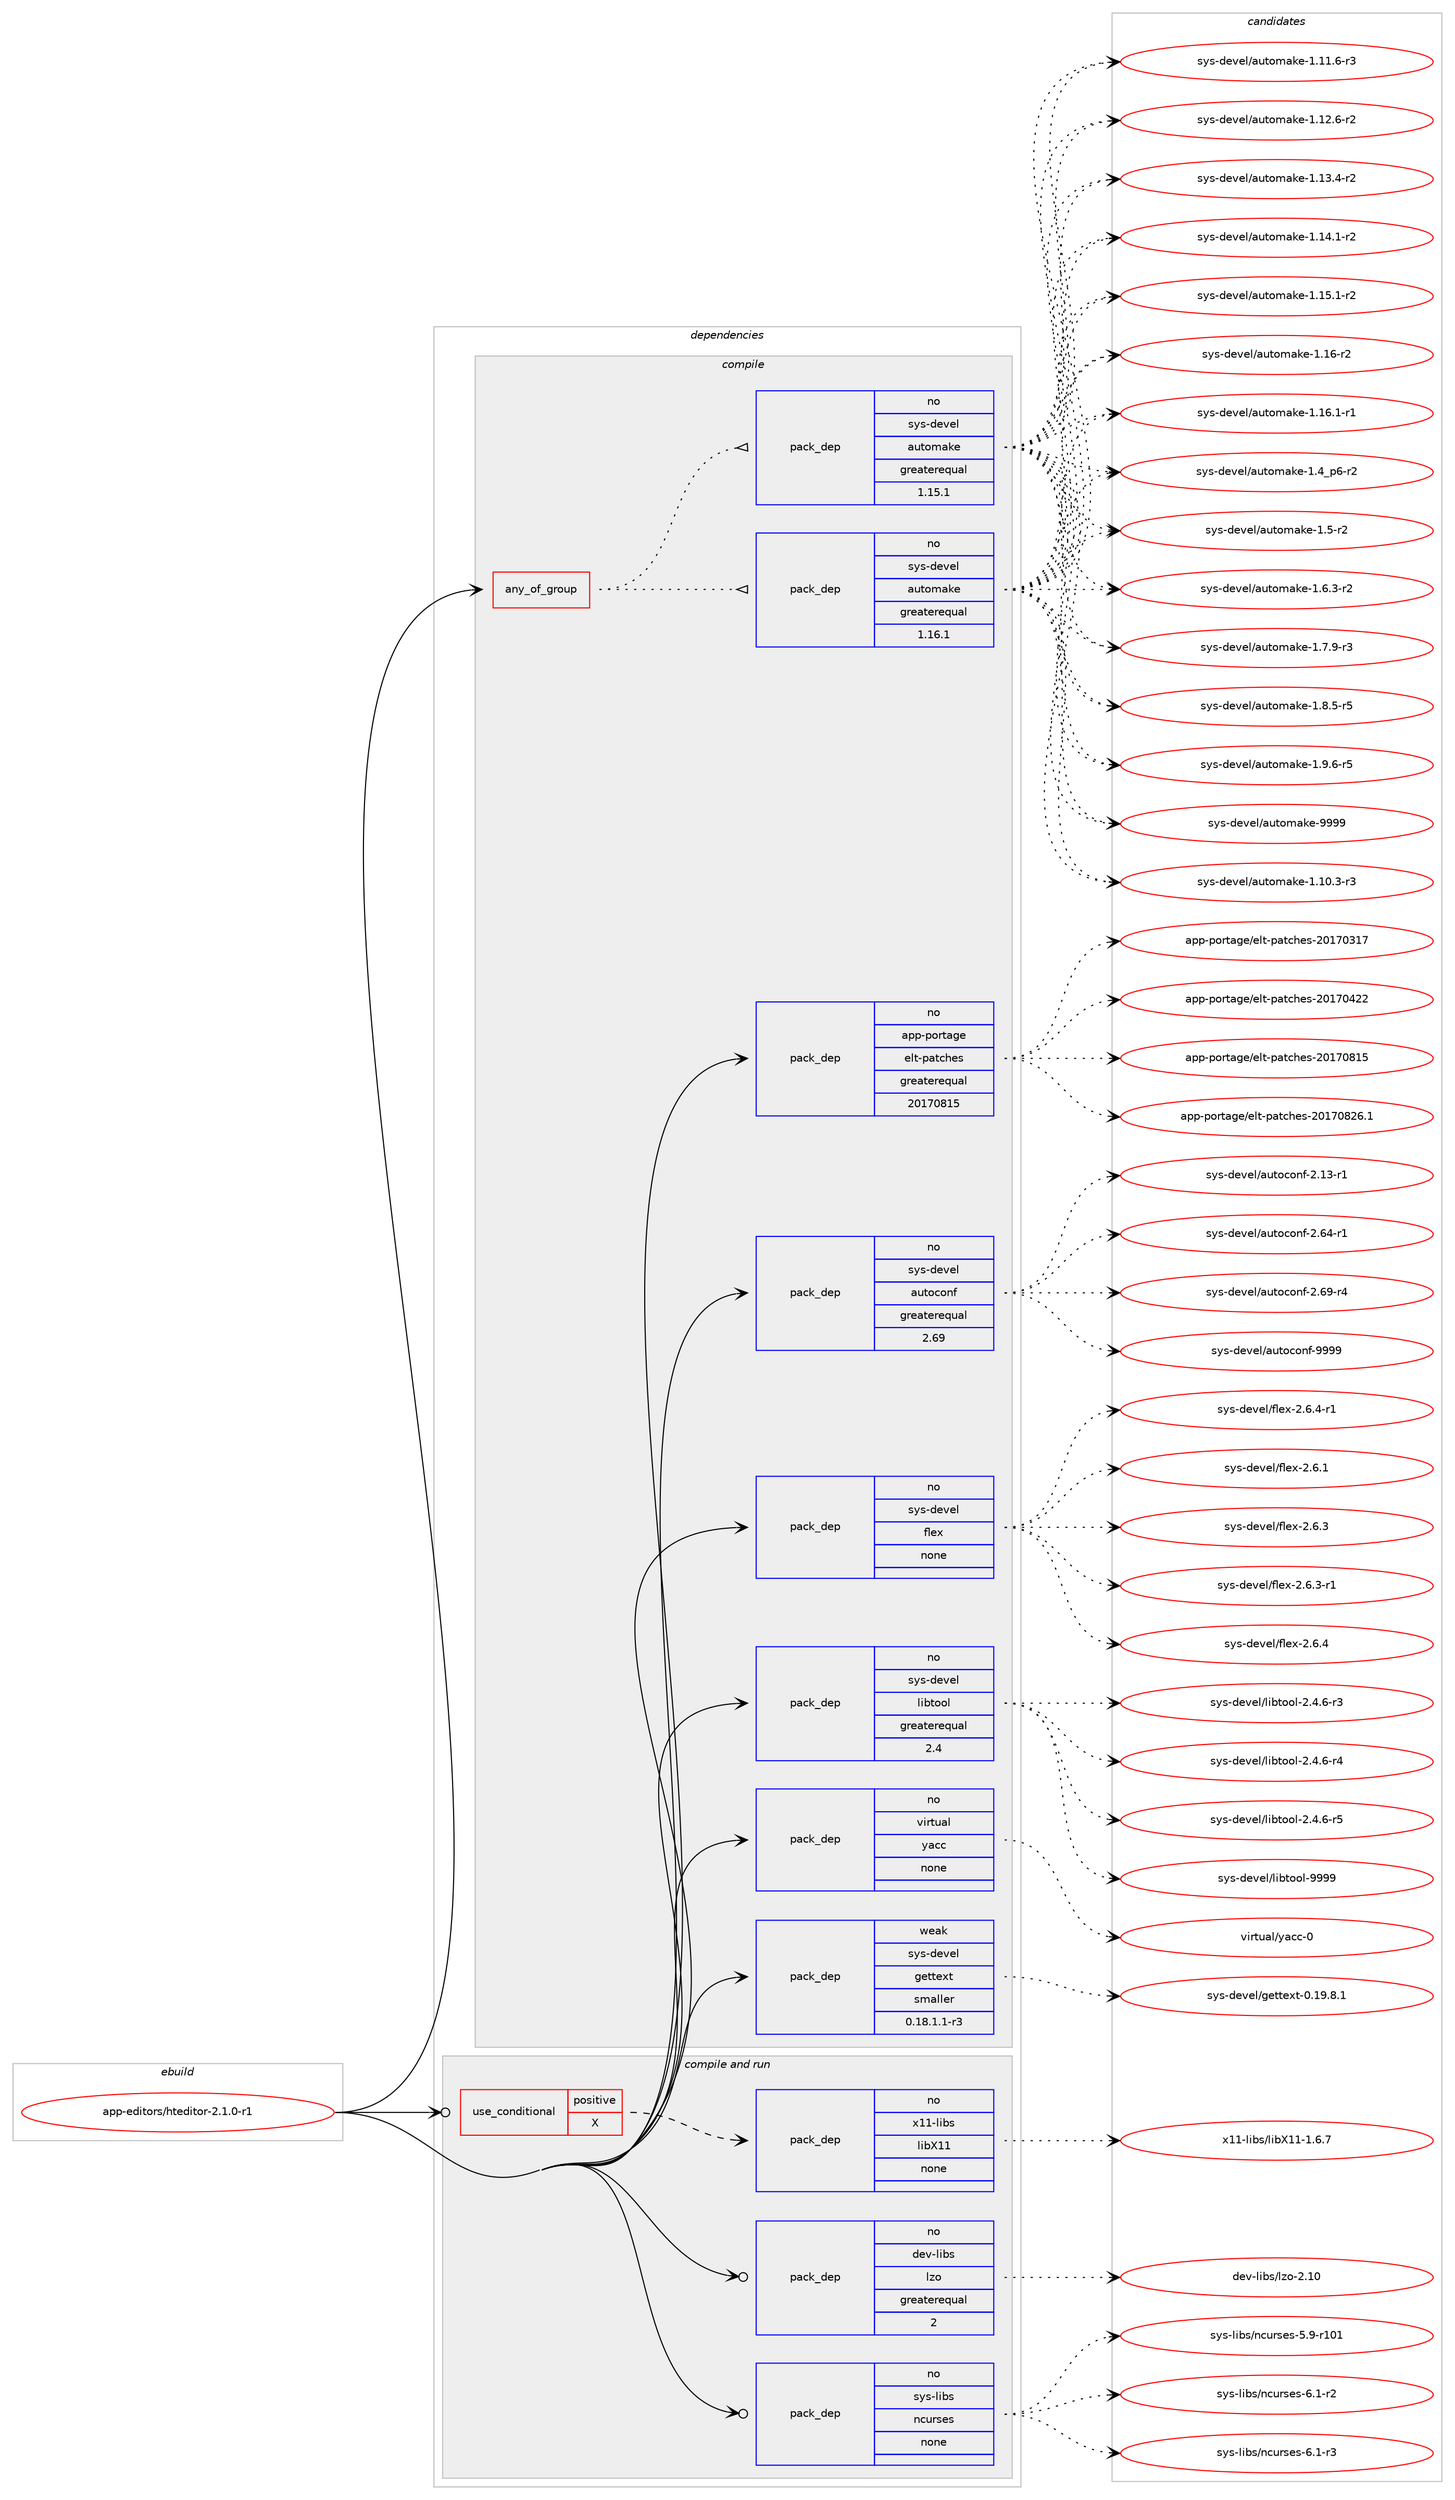 digraph prolog {

# *************
# Graph options
# *************

newrank=true;
concentrate=true;
compound=true;
graph [rankdir=LR,fontname=Helvetica,fontsize=10,ranksep=1.5];#, ranksep=2.5, nodesep=0.2];
edge  [arrowhead=vee];
node  [fontname=Helvetica,fontsize=10];

# **********
# The ebuild
# **********

subgraph cluster_leftcol {
color=gray;
rank=same;
label=<<i>ebuild</i>>;
id [label="app-editors/hteditor-2.1.0-r1", color=red, width=4, href="../app-editors/hteditor-2.1.0-r1.svg"];
}

# ****************
# The dependencies
# ****************

subgraph cluster_midcol {
color=gray;
label=<<i>dependencies</i>>;
subgraph cluster_compile {
fillcolor="#eeeeee";
style=filled;
label=<<i>compile</i>>;
subgraph any19388 {
dependency1280516 [label=<<TABLE BORDER="0" CELLBORDER="1" CELLSPACING="0" CELLPADDING="4"><TR><TD CELLPADDING="10">any_of_group</TD></TR></TABLE>>, shape=none, color=red];subgraph pack911730 {
dependency1280517 [label=<<TABLE BORDER="0" CELLBORDER="1" CELLSPACING="0" CELLPADDING="4" WIDTH="220"><TR><TD ROWSPAN="6" CELLPADDING="30">pack_dep</TD></TR><TR><TD WIDTH="110">no</TD></TR><TR><TD>sys-devel</TD></TR><TR><TD>automake</TD></TR><TR><TD>greaterequal</TD></TR><TR><TD>1.16.1</TD></TR></TABLE>>, shape=none, color=blue];
}
dependency1280516:e -> dependency1280517:w [weight=20,style="dotted",arrowhead="oinv"];
subgraph pack911731 {
dependency1280518 [label=<<TABLE BORDER="0" CELLBORDER="1" CELLSPACING="0" CELLPADDING="4" WIDTH="220"><TR><TD ROWSPAN="6" CELLPADDING="30">pack_dep</TD></TR><TR><TD WIDTH="110">no</TD></TR><TR><TD>sys-devel</TD></TR><TR><TD>automake</TD></TR><TR><TD>greaterequal</TD></TR><TR><TD>1.15.1</TD></TR></TABLE>>, shape=none, color=blue];
}
dependency1280516:e -> dependency1280518:w [weight=20,style="dotted",arrowhead="oinv"];
}
id:e -> dependency1280516:w [weight=20,style="solid",arrowhead="vee"];
subgraph pack911732 {
dependency1280519 [label=<<TABLE BORDER="0" CELLBORDER="1" CELLSPACING="0" CELLPADDING="4" WIDTH="220"><TR><TD ROWSPAN="6" CELLPADDING="30">pack_dep</TD></TR><TR><TD WIDTH="110">no</TD></TR><TR><TD>app-portage</TD></TR><TR><TD>elt-patches</TD></TR><TR><TD>greaterequal</TD></TR><TR><TD>20170815</TD></TR></TABLE>>, shape=none, color=blue];
}
id:e -> dependency1280519:w [weight=20,style="solid",arrowhead="vee"];
subgraph pack911733 {
dependency1280520 [label=<<TABLE BORDER="0" CELLBORDER="1" CELLSPACING="0" CELLPADDING="4" WIDTH="220"><TR><TD ROWSPAN="6" CELLPADDING="30">pack_dep</TD></TR><TR><TD WIDTH="110">no</TD></TR><TR><TD>sys-devel</TD></TR><TR><TD>autoconf</TD></TR><TR><TD>greaterequal</TD></TR><TR><TD>2.69</TD></TR></TABLE>>, shape=none, color=blue];
}
id:e -> dependency1280520:w [weight=20,style="solid",arrowhead="vee"];
subgraph pack911734 {
dependency1280521 [label=<<TABLE BORDER="0" CELLBORDER="1" CELLSPACING="0" CELLPADDING="4" WIDTH="220"><TR><TD ROWSPAN="6" CELLPADDING="30">pack_dep</TD></TR><TR><TD WIDTH="110">no</TD></TR><TR><TD>sys-devel</TD></TR><TR><TD>flex</TD></TR><TR><TD>none</TD></TR><TR><TD></TD></TR></TABLE>>, shape=none, color=blue];
}
id:e -> dependency1280521:w [weight=20,style="solid",arrowhead="vee"];
subgraph pack911735 {
dependency1280522 [label=<<TABLE BORDER="0" CELLBORDER="1" CELLSPACING="0" CELLPADDING="4" WIDTH="220"><TR><TD ROWSPAN="6" CELLPADDING="30">pack_dep</TD></TR><TR><TD WIDTH="110">no</TD></TR><TR><TD>sys-devel</TD></TR><TR><TD>libtool</TD></TR><TR><TD>greaterequal</TD></TR><TR><TD>2.4</TD></TR></TABLE>>, shape=none, color=blue];
}
id:e -> dependency1280522:w [weight=20,style="solid",arrowhead="vee"];
subgraph pack911736 {
dependency1280523 [label=<<TABLE BORDER="0" CELLBORDER="1" CELLSPACING="0" CELLPADDING="4" WIDTH="220"><TR><TD ROWSPAN="6" CELLPADDING="30">pack_dep</TD></TR><TR><TD WIDTH="110">no</TD></TR><TR><TD>virtual</TD></TR><TR><TD>yacc</TD></TR><TR><TD>none</TD></TR><TR><TD></TD></TR></TABLE>>, shape=none, color=blue];
}
id:e -> dependency1280523:w [weight=20,style="solid",arrowhead="vee"];
subgraph pack911737 {
dependency1280524 [label=<<TABLE BORDER="0" CELLBORDER="1" CELLSPACING="0" CELLPADDING="4" WIDTH="220"><TR><TD ROWSPAN="6" CELLPADDING="30">pack_dep</TD></TR><TR><TD WIDTH="110">weak</TD></TR><TR><TD>sys-devel</TD></TR><TR><TD>gettext</TD></TR><TR><TD>smaller</TD></TR><TR><TD>0.18.1.1-r3</TD></TR></TABLE>>, shape=none, color=blue];
}
id:e -> dependency1280524:w [weight=20,style="solid",arrowhead="vee"];
}
subgraph cluster_compileandrun {
fillcolor="#eeeeee";
style=filled;
label=<<i>compile and run</i>>;
subgraph cond348870 {
dependency1280525 [label=<<TABLE BORDER="0" CELLBORDER="1" CELLSPACING="0" CELLPADDING="4"><TR><TD ROWSPAN="3" CELLPADDING="10">use_conditional</TD></TR><TR><TD>positive</TD></TR><TR><TD>X</TD></TR></TABLE>>, shape=none, color=red];
subgraph pack911738 {
dependency1280526 [label=<<TABLE BORDER="0" CELLBORDER="1" CELLSPACING="0" CELLPADDING="4" WIDTH="220"><TR><TD ROWSPAN="6" CELLPADDING="30">pack_dep</TD></TR><TR><TD WIDTH="110">no</TD></TR><TR><TD>x11-libs</TD></TR><TR><TD>libX11</TD></TR><TR><TD>none</TD></TR><TR><TD></TD></TR></TABLE>>, shape=none, color=blue];
}
dependency1280525:e -> dependency1280526:w [weight=20,style="dashed",arrowhead="vee"];
}
id:e -> dependency1280525:w [weight=20,style="solid",arrowhead="odotvee"];
subgraph pack911739 {
dependency1280527 [label=<<TABLE BORDER="0" CELLBORDER="1" CELLSPACING="0" CELLPADDING="4" WIDTH="220"><TR><TD ROWSPAN="6" CELLPADDING="30">pack_dep</TD></TR><TR><TD WIDTH="110">no</TD></TR><TR><TD>dev-libs</TD></TR><TR><TD>lzo</TD></TR><TR><TD>greaterequal</TD></TR><TR><TD>2</TD></TR></TABLE>>, shape=none, color=blue];
}
id:e -> dependency1280527:w [weight=20,style="solid",arrowhead="odotvee"];
subgraph pack911740 {
dependency1280528 [label=<<TABLE BORDER="0" CELLBORDER="1" CELLSPACING="0" CELLPADDING="4" WIDTH="220"><TR><TD ROWSPAN="6" CELLPADDING="30">pack_dep</TD></TR><TR><TD WIDTH="110">no</TD></TR><TR><TD>sys-libs</TD></TR><TR><TD>ncurses</TD></TR><TR><TD>none</TD></TR><TR><TD></TD></TR></TABLE>>, shape=none, color=blue];
}
id:e -> dependency1280528:w [weight=20,style="solid",arrowhead="odotvee"];
}
subgraph cluster_run {
fillcolor="#eeeeee";
style=filled;
label=<<i>run</i>>;
}
}

# **************
# The candidates
# **************

subgraph cluster_choices {
rank=same;
color=gray;
label=<<i>candidates</i>>;

subgraph choice911730 {
color=black;
nodesep=1;
choice11512111545100101118101108479711711611110997107101454946494846514511451 [label="sys-devel/automake-1.10.3-r3", color=red, width=4,href="../sys-devel/automake-1.10.3-r3.svg"];
choice11512111545100101118101108479711711611110997107101454946494946544511451 [label="sys-devel/automake-1.11.6-r3", color=red, width=4,href="../sys-devel/automake-1.11.6-r3.svg"];
choice11512111545100101118101108479711711611110997107101454946495046544511450 [label="sys-devel/automake-1.12.6-r2", color=red, width=4,href="../sys-devel/automake-1.12.6-r2.svg"];
choice11512111545100101118101108479711711611110997107101454946495146524511450 [label="sys-devel/automake-1.13.4-r2", color=red, width=4,href="../sys-devel/automake-1.13.4-r2.svg"];
choice11512111545100101118101108479711711611110997107101454946495246494511450 [label="sys-devel/automake-1.14.1-r2", color=red, width=4,href="../sys-devel/automake-1.14.1-r2.svg"];
choice11512111545100101118101108479711711611110997107101454946495346494511450 [label="sys-devel/automake-1.15.1-r2", color=red, width=4,href="../sys-devel/automake-1.15.1-r2.svg"];
choice1151211154510010111810110847971171161111099710710145494649544511450 [label="sys-devel/automake-1.16-r2", color=red, width=4,href="../sys-devel/automake-1.16-r2.svg"];
choice11512111545100101118101108479711711611110997107101454946495446494511449 [label="sys-devel/automake-1.16.1-r1", color=red, width=4,href="../sys-devel/automake-1.16.1-r1.svg"];
choice115121115451001011181011084797117116111109971071014549465295112544511450 [label="sys-devel/automake-1.4_p6-r2", color=red, width=4,href="../sys-devel/automake-1.4_p6-r2.svg"];
choice11512111545100101118101108479711711611110997107101454946534511450 [label="sys-devel/automake-1.5-r2", color=red, width=4,href="../sys-devel/automake-1.5-r2.svg"];
choice115121115451001011181011084797117116111109971071014549465446514511450 [label="sys-devel/automake-1.6.3-r2", color=red, width=4,href="../sys-devel/automake-1.6.3-r2.svg"];
choice115121115451001011181011084797117116111109971071014549465546574511451 [label="sys-devel/automake-1.7.9-r3", color=red, width=4,href="../sys-devel/automake-1.7.9-r3.svg"];
choice115121115451001011181011084797117116111109971071014549465646534511453 [label="sys-devel/automake-1.8.5-r5", color=red, width=4,href="../sys-devel/automake-1.8.5-r5.svg"];
choice115121115451001011181011084797117116111109971071014549465746544511453 [label="sys-devel/automake-1.9.6-r5", color=red, width=4,href="../sys-devel/automake-1.9.6-r5.svg"];
choice115121115451001011181011084797117116111109971071014557575757 [label="sys-devel/automake-9999", color=red, width=4,href="../sys-devel/automake-9999.svg"];
dependency1280517:e -> choice11512111545100101118101108479711711611110997107101454946494846514511451:w [style=dotted,weight="100"];
dependency1280517:e -> choice11512111545100101118101108479711711611110997107101454946494946544511451:w [style=dotted,weight="100"];
dependency1280517:e -> choice11512111545100101118101108479711711611110997107101454946495046544511450:w [style=dotted,weight="100"];
dependency1280517:e -> choice11512111545100101118101108479711711611110997107101454946495146524511450:w [style=dotted,weight="100"];
dependency1280517:e -> choice11512111545100101118101108479711711611110997107101454946495246494511450:w [style=dotted,weight="100"];
dependency1280517:e -> choice11512111545100101118101108479711711611110997107101454946495346494511450:w [style=dotted,weight="100"];
dependency1280517:e -> choice1151211154510010111810110847971171161111099710710145494649544511450:w [style=dotted,weight="100"];
dependency1280517:e -> choice11512111545100101118101108479711711611110997107101454946495446494511449:w [style=dotted,weight="100"];
dependency1280517:e -> choice115121115451001011181011084797117116111109971071014549465295112544511450:w [style=dotted,weight="100"];
dependency1280517:e -> choice11512111545100101118101108479711711611110997107101454946534511450:w [style=dotted,weight="100"];
dependency1280517:e -> choice115121115451001011181011084797117116111109971071014549465446514511450:w [style=dotted,weight="100"];
dependency1280517:e -> choice115121115451001011181011084797117116111109971071014549465546574511451:w [style=dotted,weight="100"];
dependency1280517:e -> choice115121115451001011181011084797117116111109971071014549465646534511453:w [style=dotted,weight="100"];
dependency1280517:e -> choice115121115451001011181011084797117116111109971071014549465746544511453:w [style=dotted,weight="100"];
dependency1280517:e -> choice115121115451001011181011084797117116111109971071014557575757:w [style=dotted,weight="100"];
}
subgraph choice911731 {
color=black;
nodesep=1;
choice11512111545100101118101108479711711611110997107101454946494846514511451 [label="sys-devel/automake-1.10.3-r3", color=red, width=4,href="../sys-devel/automake-1.10.3-r3.svg"];
choice11512111545100101118101108479711711611110997107101454946494946544511451 [label="sys-devel/automake-1.11.6-r3", color=red, width=4,href="../sys-devel/automake-1.11.6-r3.svg"];
choice11512111545100101118101108479711711611110997107101454946495046544511450 [label="sys-devel/automake-1.12.6-r2", color=red, width=4,href="../sys-devel/automake-1.12.6-r2.svg"];
choice11512111545100101118101108479711711611110997107101454946495146524511450 [label="sys-devel/automake-1.13.4-r2", color=red, width=4,href="../sys-devel/automake-1.13.4-r2.svg"];
choice11512111545100101118101108479711711611110997107101454946495246494511450 [label="sys-devel/automake-1.14.1-r2", color=red, width=4,href="../sys-devel/automake-1.14.1-r2.svg"];
choice11512111545100101118101108479711711611110997107101454946495346494511450 [label="sys-devel/automake-1.15.1-r2", color=red, width=4,href="../sys-devel/automake-1.15.1-r2.svg"];
choice1151211154510010111810110847971171161111099710710145494649544511450 [label="sys-devel/automake-1.16-r2", color=red, width=4,href="../sys-devel/automake-1.16-r2.svg"];
choice11512111545100101118101108479711711611110997107101454946495446494511449 [label="sys-devel/automake-1.16.1-r1", color=red, width=4,href="../sys-devel/automake-1.16.1-r1.svg"];
choice115121115451001011181011084797117116111109971071014549465295112544511450 [label="sys-devel/automake-1.4_p6-r2", color=red, width=4,href="../sys-devel/automake-1.4_p6-r2.svg"];
choice11512111545100101118101108479711711611110997107101454946534511450 [label="sys-devel/automake-1.5-r2", color=red, width=4,href="../sys-devel/automake-1.5-r2.svg"];
choice115121115451001011181011084797117116111109971071014549465446514511450 [label="sys-devel/automake-1.6.3-r2", color=red, width=4,href="../sys-devel/automake-1.6.3-r2.svg"];
choice115121115451001011181011084797117116111109971071014549465546574511451 [label="sys-devel/automake-1.7.9-r3", color=red, width=4,href="../sys-devel/automake-1.7.9-r3.svg"];
choice115121115451001011181011084797117116111109971071014549465646534511453 [label="sys-devel/automake-1.8.5-r5", color=red, width=4,href="../sys-devel/automake-1.8.5-r5.svg"];
choice115121115451001011181011084797117116111109971071014549465746544511453 [label="sys-devel/automake-1.9.6-r5", color=red, width=4,href="../sys-devel/automake-1.9.6-r5.svg"];
choice115121115451001011181011084797117116111109971071014557575757 [label="sys-devel/automake-9999", color=red, width=4,href="../sys-devel/automake-9999.svg"];
dependency1280518:e -> choice11512111545100101118101108479711711611110997107101454946494846514511451:w [style=dotted,weight="100"];
dependency1280518:e -> choice11512111545100101118101108479711711611110997107101454946494946544511451:w [style=dotted,weight="100"];
dependency1280518:e -> choice11512111545100101118101108479711711611110997107101454946495046544511450:w [style=dotted,weight="100"];
dependency1280518:e -> choice11512111545100101118101108479711711611110997107101454946495146524511450:w [style=dotted,weight="100"];
dependency1280518:e -> choice11512111545100101118101108479711711611110997107101454946495246494511450:w [style=dotted,weight="100"];
dependency1280518:e -> choice11512111545100101118101108479711711611110997107101454946495346494511450:w [style=dotted,weight="100"];
dependency1280518:e -> choice1151211154510010111810110847971171161111099710710145494649544511450:w [style=dotted,weight="100"];
dependency1280518:e -> choice11512111545100101118101108479711711611110997107101454946495446494511449:w [style=dotted,weight="100"];
dependency1280518:e -> choice115121115451001011181011084797117116111109971071014549465295112544511450:w [style=dotted,weight="100"];
dependency1280518:e -> choice11512111545100101118101108479711711611110997107101454946534511450:w [style=dotted,weight="100"];
dependency1280518:e -> choice115121115451001011181011084797117116111109971071014549465446514511450:w [style=dotted,weight="100"];
dependency1280518:e -> choice115121115451001011181011084797117116111109971071014549465546574511451:w [style=dotted,weight="100"];
dependency1280518:e -> choice115121115451001011181011084797117116111109971071014549465646534511453:w [style=dotted,weight="100"];
dependency1280518:e -> choice115121115451001011181011084797117116111109971071014549465746544511453:w [style=dotted,weight="100"];
dependency1280518:e -> choice115121115451001011181011084797117116111109971071014557575757:w [style=dotted,weight="100"];
}
subgraph choice911732 {
color=black;
nodesep=1;
choice97112112451121111141169710310147101108116451129711699104101115455048495548514955 [label="app-portage/elt-patches-20170317", color=red, width=4,href="../app-portage/elt-patches-20170317.svg"];
choice97112112451121111141169710310147101108116451129711699104101115455048495548525050 [label="app-portage/elt-patches-20170422", color=red, width=4,href="../app-portage/elt-patches-20170422.svg"];
choice97112112451121111141169710310147101108116451129711699104101115455048495548564953 [label="app-portage/elt-patches-20170815", color=red, width=4,href="../app-portage/elt-patches-20170815.svg"];
choice971121124511211111411697103101471011081164511297116991041011154550484955485650544649 [label="app-portage/elt-patches-20170826.1", color=red, width=4,href="../app-portage/elt-patches-20170826.1.svg"];
dependency1280519:e -> choice97112112451121111141169710310147101108116451129711699104101115455048495548514955:w [style=dotted,weight="100"];
dependency1280519:e -> choice97112112451121111141169710310147101108116451129711699104101115455048495548525050:w [style=dotted,weight="100"];
dependency1280519:e -> choice97112112451121111141169710310147101108116451129711699104101115455048495548564953:w [style=dotted,weight="100"];
dependency1280519:e -> choice971121124511211111411697103101471011081164511297116991041011154550484955485650544649:w [style=dotted,weight="100"];
}
subgraph choice911733 {
color=black;
nodesep=1;
choice1151211154510010111810110847971171161119911111010245504649514511449 [label="sys-devel/autoconf-2.13-r1", color=red, width=4,href="../sys-devel/autoconf-2.13-r1.svg"];
choice1151211154510010111810110847971171161119911111010245504654524511449 [label="sys-devel/autoconf-2.64-r1", color=red, width=4,href="../sys-devel/autoconf-2.64-r1.svg"];
choice1151211154510010111810110847971171161119911111010245504654574511452 [label="sys-devel/autoconf-2.69-r4", color=red, width=4,href="../sys-devel/autoconf-2.69-r4.svg"];
choice115121115451001011181011084797117116111991111101024557575757 [label="sys-devel/autoconf-9999", color=red, width=4,href="../sys-devel/autoconf-9999.svg"];
dependency1280520:e -> choice1151211154510010111810110847971171161119911111010245504649514511449:w [style=dotted,weight="100"];
dependency1280520:e -> choice1151211154510010111810110847971171161119911111010245504654524511449:w [style=dotted,weight="100"];
dependency1280520:e -> choice1151211154510010111810110847971171161119911111010245504654574511452:w [style=dotted,weight="100"];
dependency1280520:e -> choice115121115451001011181011084797117116111991111101024557575757:w [style=dotted,weight="100"];
}
subgraph choice911734 {
color=black;
nodesep=1;
choice1151211154510010111810110847102108101120455046544649 [label="sys-devel/flex-2.6.1", color=red, width=4,href="../sys-devel/flex-2.6.1.svg"];
choice1151211154510010111810110847102108101120455046544651 [label="sys-devel/flex-2.6.3", color=red, width=4,href="../sys-devel/flex-2.6.3.svg"];
choice11512111545100101118101108471021081011204550465446514511449 [label="sys-devel/flex-2.6.3-r1", color=red, width=4,href="../sys-devel/flex-2.6.3-r1.svg"];
choice1151211154510010111810110847102108101120455046544652 [label="sys-devel/flex-2.6.4", color=red, width=4,href="../sys-devel/flex-2.6.4.svg"];
choice11512111545100101118101108471021081011204550465446524511449 [label="sys-devel/flex-2.6.4-r1", color=red, width=4,href="../sys-devel/flex-2.6.4-r1.svg"];
dependency1280521:e -> choice1151211154510010111810110847102108101120455046544649:w [style=dotted,weight="100"];
dependency1280521:e -> choice1151211154510010111810110847102108101120455046544651:w [style=dotted,weight="100"];
dependency1280521:e -> choice11512111545100101118101108471021081011204550465446514511449:w [style=dotted,weight="100"];
dependency1280521:e -> choice1151211154510010111810110847102108101120455046544652:w [style=dotted,weight="100"];
dependency1280521:e -> choice11512111545100101118101108471021081011204550465446524511449:w [style=dotted,weight="100"];
}
subgraph choice911735 {
color=black;
nodesep=1;
choice1151211154510010111810110847108105981161111111084550465246544511451 [label="sys-devel/libtool-2.4.6-r3", color=red, width=4,href="../sys-devel/libtool-2.4.6-r3.svg"];
choice1151211154510010111810110847108105981161111111084550465246544511452 [label="sys-devel/libtool-2.4.6-r4", color=red, width=4,href="../sys-devel/libtool-2.4.6-r4.svg"];
choice1151211154510010111810110847108105981161111111084550465246544511453 [label="sys-devel/libtool-2.4.6-r5", color=red, width=4,href="../sys-devel/libtool-2.4.6-r5.svg"];
choice1151211154510010111810110847108105981161111111084557575757 [label="sys-devel/libtool-9999", color=red, width=4,href="../sys-devel/libtool-9999.svg"];
dependency1280522:e -> choice1151211154510010111810110847108105981161111111084550465246544511451:w [style=dotted,weight="100"];
dependency1280522:e -> choice1151211154510010111810110847108105981161111111084550465246544511452:w [style=dotted,weight="100"];
dependency1280522:e -> choice1151211154510010111810110847108105981161111111084550465246544511453:w [style=dotted,weight="100"];
dependency1280522:e -> choice1151211154510010111810110847108105981161111111084557575757:w [style=dotted,weight="100"];
}
subgraph choice911736 {
color=black;
nodesep=1;
choice11810511411611797108471219799994548 [label="virtual/yacc-0", color=red, width=4,href="../virtual/yacc-0.svg"];
dependency1280523:e -> choice11810511411611797108471219799994548:w [style=dotted,weight="100"];
}
subgraph choice911737 {
color=black;
nodesep=1;
choice1151211154510010111810110847103101116116101120116454846495746564649 [label="sys-devel/gettext-0.19.8.1", color=red, width=4,href="../sys-devel/gettext-0.19.8.1.svg"];
dependency1280524:e -> choice1151211154510010111810110847103101116116101120116454846495746564649:w [style=dotted,weight="100"];
}
subgraph choice911738 {
color=black;
nodesep=1;
choice120494945108105981154710810598884949454946544655 [label="x11-libs/libX11-1.6.7", color=red, width=4,href="../x11-libs/libX11-1.6.7.svg"];
dependency1280526:e -> choice120494945108105981154710810598884949454946544655:w [style=dotted,weight="100"];
}
subgraph choice911739 {
color=black;
nodesep=1;
choice1001011184510810598115471081221114550464948 [label="dev-libs/lzo-2.10", color=red, width=4,href="../dev-libs/lzo-2.10.svg"];
dependency1280527:e -> choice1001011184510810598115471081221114550464948:w [style=dotted,weight="100"];
}
subgraph choice911740 {
color=black;
nodesep=1;
choice115121115451081059811547110991171141151011154553465745114494849 [label="sys-libs/ncurses-5.9-r101", color=red, width=4,href="../sys-libs/ncurses-5.9-r101.svg"];
choice11512111545108105981154711099117114115101115455446494511450 [label="sys-libs/ncurses-6.1-r2", color=red, width=4,href="../sys-libs/ncurses-6.1-r2.svg"];
choice11512111545108105981154711099117114115101115455446494511451 [label="sys-libs/ncurses-6.1-r3", color=red, width=4,href="../sys-libs/ncurses-6.1-r3.svg"];
dependency1280528:e -> choice115121115451081059811547110991171141151011154553465745114494849:w [style=dotted,weight="100"];
dependency1280528:e -> choice11512111545108105981154711099117114115101115455446494511450:w [style=dotted,weight="100"];
dependency1280528:e -> choice11512111545108105981154711099117114115101115455446494511451:w [style=dotted,weight="100"];
}
}

}
